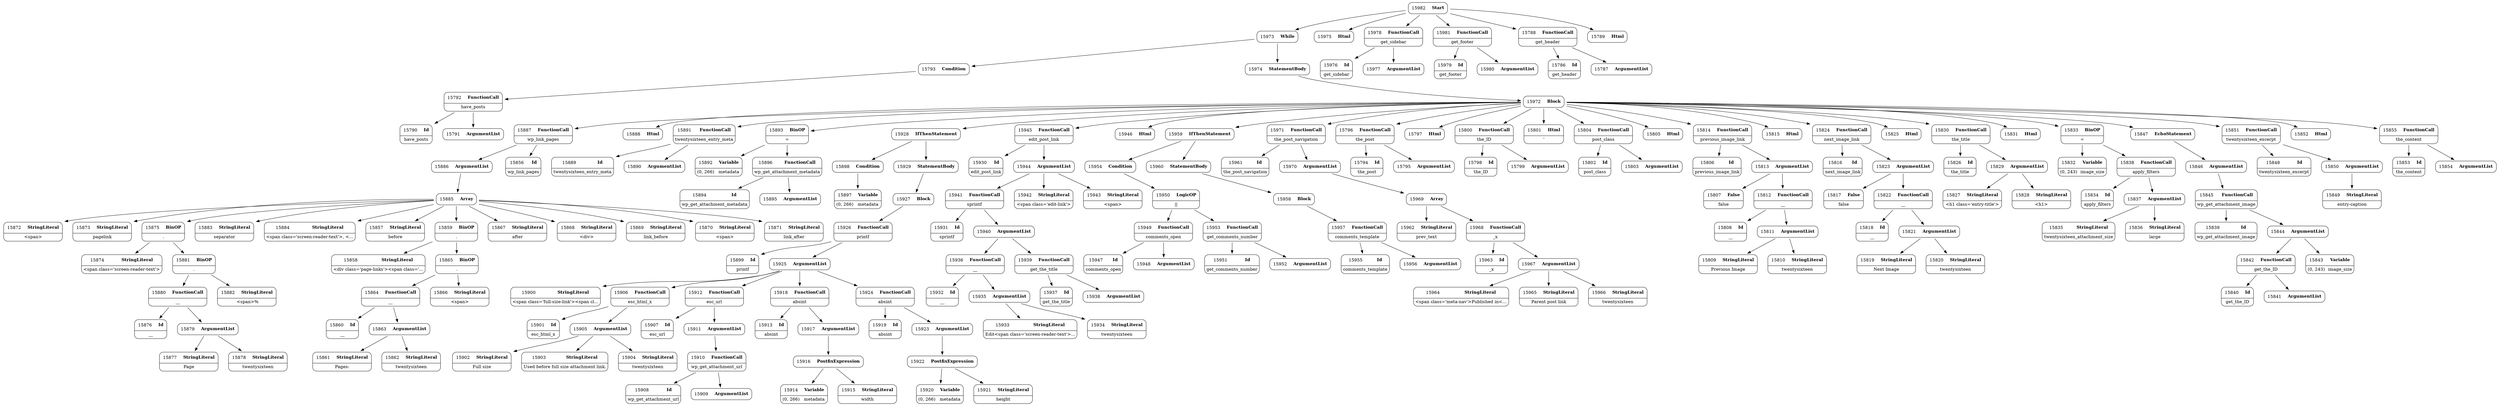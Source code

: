 digraph ast {
node [shape=none];
15872 [label=<<TABLE border='1' cellspacing='0' cellpadding='10' style='rounded' ><TR><TD border='0'>15872</TD><TD border='0'><B>StringLiteral</B></TD></TR><HR/><TR><TD border='0' cellpadding='5' colspan='2'>&lt;span&gt;</TD></TR></TABLE>>];
15873 [label=<<TABLE border='1' cellspacing='0' cellpadding='10' style='rounded' ><TR><TD border='0'>15873</TD><TD border='0'><B>StringLiteral</B></TD></TR><HR/><TR><TD border='0' cellpadding='5' colspan='2'>pagelink</TD></TR></TABLE>>];
15874 [label=<<TABLE border='1' cellspacing='0' cellpadding='10' style='rounded' ><TR><TD border='0'>15874</TD><TD border='0'><B>StringLiteral</B></TD></TR><HR/><TR><TD border='0' cellpadding='5' colspan='2'>&lt;span class='screen-reader-text'&gt;</TD></TR></TABLE>>];
15875 [label=<<TABLE border='1' cellspacing='0' cellpadding='10' style='rounded' ><TR><TD border='0'>15875</TD><TD border='0'><B>BinOP</B></TD></TR><HR/><TR><TD border='0' cellpadding='5' colspan='2'>.</TD></TR></TABLE>>];
15875 -> 15874 [weight=2];
15875 -> 15881 [weight=2];
15876 [label=<<TABLE border='1' cellspacing='0' cellpadding='10' style='rounded' ><TR><TD border='0'>15876</TD><TD border='0'><B>Id</B></TD></TR><HR/><TR><TD border='0' cellpadding='5' colspan='2'>__</TD></TR></TABLE>>];
15877 [label=<<TABLE border='1' cellspacing='0' cellpadding='10' style='rounded' ><TR><TD border='0'>15877</TD><TD border='0'><B>StringLiteral</B></TD></TR><HR/><TR><TD border='0' cellpadding='5' colspan='2'>Page</TD></TR></TABLE>>];
15878 [label=<<TABLE border='1' cellspacing='0' cellpadding='10' style='rounded' ><TR><TD border='0'>15878</TD><TD border='0'><B>StringLiteral</B></TD></TR><HR/><TR><TD border='0' cellpadding='5' colspan='2'>twentysixteen</TD></TR></TABLE>>];
15879 [label=<<TABLE border='1' cellspacing='0' cellpadding='10' style='rounded' ><TR><TD border='0'>15879</TD><TD border='0'><B>ArgumentList</B></TD></TR></TABLE>>];
15879 -> 15877 [weight=2];
15879 -> 15878 [weight=2];
15880 [label=<<TABLE border='1' cellspacing='0' cellpadding='10' style='rounded' ><TR><TD border='0'>15880</TD><TD border='0'><B>FunctionCall</B></TD></TR><HR/><TR><TD border='0' cellpadding='5' colspan='2'>__</TD></TR></TABLE>>];
15880 -> 15876 [weight=2];
15880 -> 15879 [weight=2];
15881 [label=<<TABLE border='1' cellspacing='0' cellpadding='10' style='rounded' ><TR><TD border='0'>15881</TD><TD border='0'><B>BinOP</B></TD></TR><HR/><TR><TD border='0' cellpadding='5' colspan='2'>.</TD></TR></TABLE>>];
15881 -> 15880 [weight=2];
15881 -> 15882 [weight=2];
15882 [label=<<TABLE border='1' cellspacing='0' cellpadding='10' style='rounded' ><TR><TD border='0'>15882</TD><TD border='0'><B>StringLiteral</B></TD></TR><HR/><TR><TD border='0' cellpadding='5' colspan='2'> &lt;span&gt;%</TD></TR></TABLE>>];
15883 [label=<<TABLE border='1' cellspacing='0' cellpadding='10' style='rounded' ><TR><TD border='0'>15883</TD><TD border='0'><B>StringLiteral</B></TD></TR><HR/><TR><TD border='0' cellpadding='5' colspan='2'>separator</TD></TR></TABLE>>];
15884 [label=<<TABLE border='1' cellspacing='0' cellpadding='10' style='rounded' ><TR><TD border='0'>15884</TD><TD border='0'><B>StringLiteral</B></TD></TR><HR/><TR><TD border='0' cellpadding='5' colspan='2'>&lt;span class='screen-reader-text'&gt;, &lt;...</TD></TR></TABLE>>];
15885 [label=<<TABLE border='1' cellspacing='0' cellpadding='10' style='rounded' ><TR><TD border='0'>15885</TD><TD border='0'><B>Array</B></TD></TR></TABLE>>];
15885 -> 15857 [weight=2];
15885 -> 15859 [weight=2];
15885 -> 15867 [weight=2];
15885 -> 15868 [weight=2];
15885 -> 15869 [weight=2];
15885 -> 15870 [weight=2];
15885 -> 15871 [weight=2];
15885 -> 15872 [weight=2];
15885 -> 15873 [weight=2];
15885 -> 15875 [weight=2];
15885 -> 15883 [weight=2];
15885 -> 15884 [weight=2];
15886 [label=<<TABLE border='1' cellspacing='0' cellpadding='10' style='rounded' ><TR><TD border='0'>15886</TD><TD border='0'><B>ArgumentList</B></TD></TR></TABLE>>];
15886 -> 15885 [weight=2];
15887 [label=<<TABLE border='1' cellspacing='0' cellpadding='10' style='rounded' ><TR><TD border='0'>15887</TD><TD border='0'><B>FunctionCall</B></TD></TR><HR/><TR><TD border='0' cellpadding='5' colspan='2'>wp_link_pages</TD></TR></TABLE>>];
15887 -> 15856 [weight=2];
15887 -> 15886 [weight=2];
15888 [label=<<TABLE border='1' cellspacing='0' cellpadding='10' style='rounded' ><TR><TD border='0'>15888</TD><TD border='0'><B>Html</B></TD></TR></TABLE>>];
15889 [label=<<TABLE border='1' cellspacing='0' cellpadding='10' style='rounded' ><TR><TD border='0'>15889</TD><TD border='0'><B>Id</B></TD></TR><HR/><TR><TD border='0' cellpadding='5' colspan='2'>twentysixteen_entry_meta</TD></TR></TABLE>>];
15890 [label=<<TABLE border='1' cellspacing='0' cellpadding='10' style='rounded' ><TR><TD border='0'>15890</TD><TD border='0'><B>ArgumentList</B></TD></TR></TABLE>>];
15891 [label=<<TABLE border='1' cellspacing='0' cellpadding='10' style='rounded' ><TR><TD border='0'>15891</TD><TD border='0'><B>FunctionCall</B></TD></TR><HR/><TR><TD border='0' cellpadding='5' colspan='2'>twentysixteen_entry_meta</TD></TR></TABLE>>];
15891 -> 15889 [weight=2];
15891 -> 15890 [weight=2];
15892 [label=<<TABLE border='1' cellspacing='0' cellpadding='10' style='rounded' ><TR><TD border='0'>15892</TD><TD border='0'><B>Variable</B></TD></TR><HR/><TR><TD border='0' cellpadding='5'>(0, 266)</TD><TD border='0' cellpadding='5'>metadata</TD></TR></TABLE>>];
15893 [label=<<TABLE border='1' cellspacing='0' cellpadding='10' style='rounded' ><TR><TD border='0'>15893</TD><TD border='0'><B>BinOP</B></TD></TR><HR/><TR><TD border='0' cellpadding='5' colspan='2'>=</TD></TR></TABLE>>];
15893 -> 15892 [weight=2];
15893 -> 15896 [weight=2];
15894 [label=<<TABLE border='1' cellspacing='0' cellpadding='10' style='rounded' ><TR><TD border='0'>15894</TD><TD border='0'><B>Id</B></TD></TR><HR/><TR><TD border='0' cellpadding='5' colspan='2'>wp_get_attachment_metadata</TD></TR></TABLE>>];
15895 [label=<<TABLE border='1' cellspacing='0' cellpadding='10' style='rounded' ><TR><TD border='0'>15895</TD><TD border='0'><B>ArgumentList</B></TD></TR></TABLE>>];
15896 [label=<<TABLE border='1' cellspacing='0' cellpadding='10' style='rounded' ><TR><TD border='0'>15896</TD><TD border='0'><B>FunctionCall</B></TD></TR><HR/><TR><TD border='0' cellpadding='5' colspan='2'>wp_get_attachment_metadata</TD></TR></TABLE>>];
15896 -> 15894 [weight=2];
15896 -> 15895 [weight=2];
15897 [label=<<TABLE border='1' cellspacing='0' cellpadding='10' style='rounded' ><TR><TD border='0'>15897</TD><TD border='0'><B>Variable</B></TD></TR><HR/><TR><TD border='0' cellpadding='5'>(0, 266)</TD><TD border='0' cellpadding='5'>metadata</TD></TR></TABLE>>];
15898 [label=<<TABLE border='1' cellspacing='0' cellpadding='10' style='rounded' ><TR><TD border='0'>15898</TD><TD border='0'><B>Condition</B></TD></TR></TABLE>>];
15898 -> 15897 [weight=2];
15899 [label=<<TABLE border='1' cellspacing='0' cellpadding='10' style='rounded' ><TR><TD border='0'>15899</TD><TD border='0'><B>Id</B></TD></TR><HR/><TR><TD border='0' cellpadding='5' colspan='2'>printf</TD></TR></TABLE>>];
15900 [label=<<TABLE border='1' cellspacing='0' cellpadding='10' style='rounded' ><TR><TD border='0'>15900</TD><TD border='0'><B>StringLiteral</B></TD></TR><HR/><TR><TD border='0' cellpadding='5' colspan='2'>&lt;span class='full-size-link'&gt;&lt;span cl...</TD></TR></TABLE>>];
15901 [label=<<TABLE border='1' cellspacing='0' cellpadding='10' style='rounded' ><TR><TD border='0'>15901</TD><TD border='0'><B>Id</B></TD></TR><HR/><TR><TD border='0' cellpadding='5' colspan='2'>esc_html_x</TD></TR></TABLE>>];
15902 [label=<<TABLE border='1' cellspacing='0' cellpadding='10' style='rounded' ><TR><TD border='0'>15902</TD><TD border='0'><B>StringLiteral</B></TD></TR><HR/><TR><TD border='0' cellpadding='5' colspan='2'>Full size</TD></TR></TABLE>>];
15903 [label=<<TABLE border='1' cellspacing='0' cellpadding='10' style='rounded' ><TR><TD border='0'>15903</TD><TD border='0'><B>StringLiteral</B></TD></TR><HR/><TR><TD border='0' cellpadding='5' colspan='2'>Used before full size attachment link.</TD></TR></TABLE>>];
15904 [label=<<TABLE border='1' cellspacing='0' cellpadding='10' style='rounded' ><TR><TD border='0'>15904</TD><TD border='0'><B>StringLiteral</B></TD></TR><HR/><TR><TD border='0' cellpadding='5' colspan='2'>twentysixteen</TD></TR></TABLE>>];
15905 [label=<<TABLE border='1' cellspacing='0' cellpadding='10' style='rounded' ><TR><TD border='0'>15905</TD><TD border='0'><B>ArgumentList</B></TD></TR></TABLE>>];
15905 -> 15902 [weight=2];
15905 -> 15903 [weight=2];
15905 -> 15904 [weight=2];
15906 [label=<<TABLE border='1' cellspacing='0' cellpadding='10' style='rounded' ><TR><TD border='0'>15906</TD><TD border='0'><B>FunctionCall</B></TD></TR><HR/><TR><TD border='0' cellpadding='5' colspan='2'>esc_html_x</TD></TR></TABLE>>];
15906 -> 15901 [weight=2];
15906 -> 15905 [weight=2];
15907 [label=<<TABLE border='1' cellspacing='0' cellpadding='10' style='rounded' ><TR><TD border='0'>15907</TD><TD border='0'><B>Id</B></TD></TR><HR/><TR><TD border='0' cellpadding='5' colspan='2'>esc_url</TD></TR></TABLE>>];
15908 [label=<<TABLE border='1' cellspacing='0' cellpadding='10' style='rounded' ><TR><TD border='0'>15908</TD><TD border='0'><B>Id</B></TD></TR><HR/><TR><TD border='0' cellpadding='5' colspan='2'>wp_get_attachment_url</TD></TR></TABLE>>];
15909 [label=<<TABLE border='1' cellspacing='0' cellpadding='10' style='rounded' ><TR><TD border='0'>15909</TD><TD border='0'><B>ArgumentList</B></TD></TR></TABLE>>];
15910 [label=<<TABLE border='1' cellspacing='0' cellpadding='10' style='rounded' ><TR><TD border='0'>15910</TD><TD border='0'><B>FunctionCall</B></TD></TR><HR/><TR><TD border='0' cellpadding='5' colspan='2'>wp_get_attachment_url</TD></TR></TABLE>>];
15910 -> 15908 [weight=2];
15910 -> 15909 [weight=2];
15911 [label=<<TABLE border='1' cellspacing='0' cellpadding='10' style='rounded' ><TR><TD border='0'>15911</TD><TD border='0'><B>ArgumentList</B></TD></TR></TABLE>>];
15911 -> 15910 [weight=2];
15912 [label=<<TABLE border='1' cellspacing='0' cellpadding='10' style='rounded' ><TR><TD border='0'>15912</TD><TD border='0'><B>FunctionCall</B></TD></TR><HR/><TR><TD border='0' cellpadding='5' colspan='2'>esc_url</TD></TR></TABLE>>];
15912 -> 15907 [weight=2];
15912 -> 15911 [weight=2];
15913 [label=<<TABLE border='1' cellspacing='0' cellpadding='10' style='rounded' ><TR><TD border='0'>15913</TD><TD border='0'><B>Id</B></TD></TR><HR/><TR><TD border='0' cellpadding='5' colspan='2'>absint</TD></TR></TABLE>>];
15914 [label=<<TABLE border='1' cellspacing='0' cellpadding='10' style='rounded' ><TR><TD border='0'>15914</TD><TD border='0'><B>Variable</B></TD></TR><HR/><TR><TD border='0' cellpadding='5'>(0, 266)</TD><TD border='0' cellpadding='5'>metadata</TD></TR></TABLE>>];
15915 [label=<<TABLE border='1' cellspacing='0' cellpadding='10' style='rounded' ><TR><TD border='0'>15915</TD><TD border='0'><B>StringLiteral</B></TD></TR><HR/><TR><TD border='0' cellpadding='5' colspan='2'>width</TD></TR></TABLE>>];
15916 [label=<<TABLE border='1' cellspacing='0' cellpadding='10' style='rounded' ><TR><TD border='0'>15916</TD><TD border='0'><B>PostfixExpression</B></TD></TR></TABLE>>];
15916 -> 15914 [weight=2];
15916 -> 15915 [weight=2];
15917 [label=<<TABLE border='1' cellspacing='0' cellpadding='10' style='rounded' ><TR><TD border='0'>15917</TD><TD border='0'><B>ArgumentList</B></TD></TR></TABLE>>];
15917 -> 15916 [weight=2];
15918 [label=<<TABLE border='1' cellspacing='0' cellpadding='10' style='rounded' ><TR><TD border='0'>15918</TD><TD border='0'><B>FunctionCall</B></TD></TR><HR/><TR><TD border='0' cellpadding='5' colspan='2'>absint</TD></TR></TABLE>>];
15918 -> 15913 [weight=2];
15918 -> 15917 [weight=2];
15919 [label=<<TABLE border='1' cellspacing='0' cellpadding='10' style='rounded' ><TR><TD border='0'>15919</TD><TD border='0'><B>Id</B></TD></TR><HR/><TR><TD border='0' cellpadding='5' colspan='2'>absint</TD></TR></TABLE>>];
15920 [label=<<TABLE border='1' cellspacing='0' cellpadding='10' style='rounded' ><TR><TD border='0'>15920</TD><TD border='0'><B>Variable</B></TD></TR><HR/><TR><TD border='0' cellpadding='5'>(0, 266)</TD><TD border='0' cellpadding='5'>metadata</TD></TR></TABLE>>];
15921 [label=<<TABLE border='1' cellspacing='0' cellpadding='10' style='rounded' ><TR><TD border='0'>15921</TD><TD border='0'><B>StringLiteral</B></TD></TR><HR/><TR><TD border='0' cellpadding='5' colspan='2'>height</TD></TR></TABLE>>];
15922 [label=<<TABLE border='1' cellspacing='0' cellpadding='10' style='rounded' ><TR><TD border='0'>15922</TD><TD border='0'><B>PostfixExpression</B></TD></TR></TABLE>>];
15922 -> 15920 [weight=2];
15922 -> 15921 [weight=2];
15923 [label=<<TABLE border='1' cellspacing='0' cellpadding='10' style='rounded' ><TR><TD border='0'>15923</TD><TD border='0'><B>ArgumentList</B></TD></TR></TABLE>>];
15923 -> 15922 [weight=2];
15924 [label=<<TABLE border='1' cellspacing='0' cellpadding='10' style='rounded' ><TR><TD border='0'>15924</TD><TD border='0'><B>FunctionCall</B></TD></TR><HR/><TR><TD border='0' cellpadding='5' colspan='2'>absint</TD></TR></TABLE>>];
15924 -> 15919 [weight=2];
15924 -> 15923 [weight=2];
15925 [label=<<TABLE border='1' cellspacing='0' cellpadding='10' style='rounded' ><TR><TD border='0'>15925</TD><TD border='0'><B>ArgumentList</B></TD></TR></TABLE>>];
15925 -> 15900 [weight=2];
15925 -> 15906 [weight=2];
15925 -> 15912 [weight=2];
15925 -> 15918 [weight=2];
15925 -> 15924 [weight=2];
15926 [label=<<TABLE border='1' cellspacing='0' cellpadding='10' style='rounded' ><TR><TD border='0'>15926</TD><TD border='0'><B>FunctionCall</B></TD></TR><HR/><TR><TD border='0' cellpadding='5' colspan='2'>printf</TD></TR></TABLE>>];
15926 -> 15899 [weight=2];
15926 -> 15925 [weight=2];
15927 [label=<<TABLE border='1' cellspacing='0' cellpadding='10' style='rounded' ><TR><TD border='0'>15927</TD><TD border='0'><B>Block</B></TD></TR></TABLE>>];
15927 -> 15926 [weight=2];
15928 [label=<<TABLE border='1' cellspacing='0' cellpadding='10' style='rounded' ><TR><TD border='0'>15928</TD><TD border='0'><B>IfThenStatement</B></TD></TR></TABLE>>];
15928 -> 15898 [weight=2];
15928 -> 15929 [weight=2];
15929 [label=<<TABLE border='1' cellspacing='0' cellpadding='10' style='rounded' ><TR><TD border='0'>15929</TD><TD border='0'><B>StatementBody</B></TD></TR></TABLE>>];
15929 -> 15927 [weight=2];
15930 [label=<<TABLE border='1' cellspacing='0' cellpadding='10' style='rounded' ><TR><TD border='0'>15930</TD><TD border='0'><B>Id</B></TD></TR><HR/><TR><TD border='0' cellpadding='5' colspan='2'>edit_post_link</TD></TR></TABLE>>];
15931 [label=<<TABLE border='1' cellspacing='0' cellpadding='10' style='rounded' ><TR><TD border='0'>15931</TD><TD border='0'><B>Id</B></TD></TR><HR/><TR><TD border='0' cellpadding='5' colspan='2'>sprintf</TD></TR></TABLE>>];
15932 [label=<<TABLE border='1' cellspacing='0' cellpadding='10' style='rounded' ><TR><TD border='0'>15932</TD><TD border='0'><B>Id</B></TD></TR><HR/><TR><TD border='0' cellpadding='5' colspan='2'>__</TD></TR></TABLE>>];
15933 [label=<<TABLE border='1' cellspacing='0' cellpadding='10' style='rounded' ><TR><TD border='0'>15933</TD><TD border='0'><B>StringLiteral</B></TD></TR><HR/><TR><TD border='0' cellpadding='5' colspan='2'>Edit&lt;span class='screen-reader-text'&gt;...</TD></TR></TABLE>>];
15934 [label=<<TABLE border='1' cellspacing='0' cellpadding='10' style='rounded' ><TR><TD border='0'>15934</TD><TD border='0'><B>StringLiteral</B></TD></TR><HR/><TR><TD border='0' cellpadding='5' colspan='2'>twentysixteen</TD></TR></TABLE>>];
15935 [label=<<TABLE border='1' cellspacing='0' cellpadding='10' style='rounded' ><TR><TD border='0'>15935</TD><TD border='0'><B>ArgumentList</B></TD></TR></TABLE>>];
15935 -> 15933 [weight=2];
15935 -> 15934 [weight=2];
15936 [label=<<TABLE border='1' cellspacing='0' cellpadding='10' style='rounded' ><TR><TD border='0'>15936</TD><TD border='0'><B>FunctionCall</B></TD></TR><HR/><TR><TD border='0' cellpadding='5' colspan='2'>__</TD></TR></TABLE>>];
15936 -> 15932 [weight=2];
15936 -> 15935 [weight=2];
15937 [label=<<TABLE border='1' cellspacing='0' cellpadding='10' style='rounded' ><TR><TD border='0'>15937</TD><TD border='0'><B>Id</B></TD></TR><HR/><TR><TD border='0' cellpadding='5' colspan='2'>get_the_title</TD></TR></TABLE>>];
15938 [label=<<TABLE border='1' cellspacing='0' cellpadding='10' style='rounded' ><TR><TD border='0'>15938</TD><TD border='0'><B>ArgumentList</B></TD></TR></TABLE>>];
15939 [label=<<TABLE border='1' cellspacing='0' cellpadding='10' style='rounded' ><TR><TD border='0'>15939</TD><TD border='0'><B>FunctionCall</B></TD></TR><HR/><TR><TD border='0' cellpadding='5' colspan='2'>get_the_title</TD></TR></TABLE>>];
15939 -> 15937 [weight=2];
15939 -> 15938 [weight=2];
15940 [label=<<TABLE border='1' cellspacing='0' cellpadding='10' style='rounded' ><TR><TD border='0'>15940</TD><TD border='0'><B>ArgumentList</B></TD></TR></TABLE>>];
15940 -> 15936 [weight=2];
15940 -> 15939 [weight=2];
15941 [label=<<TABLE border='1' cellspacing='0' cellpadding='10' style='rounded' ><TR><TD border='0'>15941</TD><TD border='0'><B>FunctionCall</B></TD></TR><HR/><TR><TD border='0' cellpadding='5' colspan='2'>sprintf</TD></TR></TABLE>>];
15941 -> 15931 [weight=2];
15941 -> 15940 [weight=2];
15942 [label=<<TABLE border='1' cellspacing='0' cellpadding='10' style='rounded' ><TR><TD border='0'>15942</TD><TD border='0'><B>StringLiteral</B></TD></TR><HR/><TR><TD border='0' cellpadding='5' colspan='2'>&lt;span class='edit-link'&gt;</TD></TR></TABLE>>];
15943 [label=<<TABLE border='1' cellspacing='0' cellpadding='10' style='rounded' ><TR><TD border='0'>15943</TD><TD border='0'><B>StringLiteral</B></TD></TR><HR/><TR><TD border='0' cellpadding='5' colspan='2'>&lt;span&gt;</TD></TR></TABLE>>];
15944 [label=<<TABLE border='1' cellspacing='0' cellpadding='10' style='rounded' ><TR><TD border='0'>15944</TD><TD border='0'><B>ArgumentList</B></TD></TR></TABLE>>];
15944 -> 15941 [weight=2];
15944 -> 15942 [weight=2];
15944 -> 15943 [weight=2];
15945 [label=<<TABLE border='1' cellspacing='0' cellpadding='10' style='rounded' ><TR><TD border='0'>15945</TD><TD border='0'><B>FunctionCall</B></TD></TR><HR/><TR><TD border='0' cellpadding='5' colspan='2'>edit_post_link</TD></TR></TABLE>>];
15945 -> 15930 [weight=2];
15945 -> 15944 [weight=2];
15946 [label=<<TABLE border='1' cellspacing='0' cellpadding='10' style='rounded' ><TR><TD border='0'>15946</TD><TD border='0'><B>Html</B></TD></TR></TABLE>>];
15947 [label=<<TABLE border='1' cellspacing='0' cellpadding='10' style='rounded' ><TR><TD border='0'>15947</TD><TD border='0'><B>Id</B></TD></TR><HR/><TR><TD border='0' cellpadding='5' colspan='2'>comments_open</TD></TR></TABLE>>];
15948 [label=<<TABLE border='1' cellspacing='0' cellpadding='10' style='rounded' ><TR><TD border='0'>15948</TD><TD border='0'><B>ArgumentList</B></TD></TR></TABLE>>];
15949 [label=<<TABLE border='1' cellspacing='0' cellpadding='10' style='rounded' ><TR><TD border='0'>15949</TD><TD border='0'><B>FunctionCall</B></TD></TR><HR/><TR><TD border='0' cellpadding='5' colspan='2'>comments_open</TD></TR></TABLE>>];
15949 -> 15947 [weight=2];
15949 -> 15948 [weight=2];
15950 [label=<<TABLE border='1' cellspacing='0' cellpadding='10' style='rounded' ><TR><TD border='0'>15950</TD><TD border='0'><B>LogicOP</B></TD></TR><HR/><TR><TD border='0' cellpadding='5' colspan='2'>||</TD></TR></TABLE>>];
15950 -> 15949 [weight=2];
15950 -> 15953 [weight=2];
15951 [label=<<TABLE border='1' cellspacing='0' cellpadding='10' style='rounded' ><TR><TD border='0'>15951</TD><TD border='0'><B>Id</B></TD></TR><HR/><TR><TD border='0' cellpadding='5' colspan='2'>get_comments_number</TD></TR></TABLE>>];
15952 [label=<<TABLE border='1' cellspacing='0' cellpadding='10' style='rounded' ><TR><TD border='0'>15952</TD><TD border='0'><B>ArgumentList</B></TD></TR></TABLE>>];
15953 [label=<<TABLE border='1' cellspacing='0' cellpadding='10' style='rounded' ><TR><TD border='0'>15953</TD><TD border='0'><B>FunctionCall</B></TD></TR><HR/><TR><TD border='0' cellpadding='5' colspan='2'>get_comments_number</TD></TR></TABLE>>];
15953 -> 15951 [weight=2];
15953 -> 15952 [weight=2];
15954 [label=<<TABLE border='1' cellspacing='0' cellpadding='10' style='rounded' ><TR><TD border='0'>15954</TD><TD border='0'><B>Condition</B></TD></TR></TABLE>>];
15954 -> 15950 [weight=2];
15955 [label=<<TABLE border='1' cellspacing='0' cellpadding='10' style='rounded' ><TR><TD border='0'>15955</TD><TD border='0'><B>Id</B></TD></TR><HR/><TR><TD border='0' cellpadding='5' colspan='2'>comments_template</TD></TR></TABLE>>];
15956 [label=<<TABLE border='1' cellspacing='0' cellpadding='10' style='rounded' ><TR><TD border='0'>15956</TD><TD border='0'><B>ArgumentList</B></TD></TR></TABLE>>];
15957 [label=<<TABLE border='1' cellspacing='0' cellpadding='10' style='rounded' ><TR><TD border='0'>15957</TD><TD border='0'><B>FunctionCall</B></TD></TR><HR/><TR><TD border='0' cellpadding='5' colspan='2'>comments_template</TD></TR></TABLE>>];
15957 -> 15955 [weight=2];
15957 -> 15956 [weight=2];
15958 [label=<<TABLE border='1' cellspacing='0' cellpadding='10' style='rounded' ><TR><TD border='0'>15958</TD><TD border='0'><B>Block</B></TD></TR></TABLE>>];
15958 -> 15957 [weight=2];
15959 [label=<<TABLE border='1' cellspacing='0' cellpadding='10' style='rounded' ><TR><TD border='0'>15959</TD><TD border='0'><B>IfThenStatement</B></TD></TR></TABLE>>];
15959 -> 15954 [weight=2];
15959 -> 15960 [weight=2];
15960 [label=<<TABLE border='1' cellspacing='0' cellpadding='10' style='rounded' ><TR><TD border='0'>15960</TD><TD border='0'><B>StatementBody</B></TD></TR></TABLE>>];
15960 -> 15958 [weight=2];
15961 [label=<<TABLE border='1' cellspacing='0' cellpadding='10' style='rounded' ><TR><TD border='0'>15961</TD><TD border='0'><B>Id</B></TD></TR><HR/><TR><TD border='0' cellpadding='5' colspan='2'>the_post_navigation</TD></TR></TABLE>>];
15962 [label=<<TABLE border='1' cellspacing='0' cellpadding='10' style='rounded' ><TR><TD border='0'>15962</TD><TD border='0'><B>StringLiteral</B></TD></TR><HR/><TR><TD border='0' cellpadding='5' colspan='2'>prev_text</TD></TR></TABLE>>];
15963 [label=<<TABLE border='1' cellspacing='0' cellpadding='10' style='rounded' ><TR><TD border='0'>15963</TD><TD border='0'><B>Id</B></TD></TR><HR/><TR><TD border='0' cellpadding='5' colspan='2'>_x</TD></TR></TABLE>>];
15964 [label=<<TABLE border='1' cellspacing='0' cellpadding='10' style='rounded' ><TR><TD border='0'>15964</TD><TD border='0'><B>StringLiteral</B></TD></TR><HR/><TR><TD border='0' cellpadding='5' colspan='2'>&lt;span class='meta-nav'&gt;Published in&lt;...</TD></TR></TABLE>>];
15965 [label=<<TABLE border='1' cellspacing='0' cellpadding='10' style='rounded' ><TR><TD border='0'>15965</TD><TD border='0'><B>StringLiteral</B></TD></TR><HR/><TR><TD border='0' cellpadding='5' colspan='2'>Parent post link</TD></TR></TABLE>>];
15966 [label=<<TABLE border='1' cellspacing='0' cellpadding='10' style='rounded' ><TR><TD border='0'>15966</TD><TD border='0'><B>StringLiteral</B></TD></TR><HR/><TR><TD border='0' cellpadding='5' colspan='2'>twentysixteen</TD></TR></TABLE>>];
15967 [label=<<TABLE border='1' cellspacing='0' cellpadding='10' style='rounded' ><TR><TD border='0'>15967</TD><TD border='0'><B>ArgumentList</B></TD></TR></TABLE>>];
15967 -> 15964 [weight=2];
15967 -> 15965 [weight=2];
15967 -> 15966 [weight=2];
15968 [label=<<TABLE border='1' cellspacing='0' cellpadding='10' style='rounded' ><TR><TD border='0'>15968</TD><TD border='0'><B>FunctionCall</B></TD></TR><HR/><TR><TD border='0' cellpadding='5' colspan='2'>_x</TD></TR></TABLE>>];
15968 -> 15963 [weight=2];
15968 -> 15967 [weight=2];
15969 [label=<<TABLE border='1' cellspacing='0' cellpadding='10' style='rounded' ><TR><TD border='0'>15969</TD><TD border='0'><B>Array</B></TD></TR></TABLE>>];
15969 -> 15962 [weight=2];
15969 -> 15968 [weight=2];
15970 [label=<<TABLE border='1' cellspacing='0' cellpadding='10' style='rounded' ><TR><TD border='0'>15970</TD><TD border='0'><B>ArgumentList</B></TD></TR></TABLE>>];
15970 -> 15969 [weight=2];
15971 [label=<<TABLE border='1' cellspacing='0' cellpadding='10' style='rounded' ><TR><TD border='0'>15971</TD><TD border='0'><B>FunctionCall</B></TD></TR><HR/><TR><TD border='0' cellpadding='5' colspan='2'>the_post_navigation</TD></TR></TABLE>>];
15971 -> 15961 [weight=2];
15971 -> 15970 [weight=2];
15972 [label=<<TABLE border='1' cellspacing='0' cellpadding='10' style='rounded' ><TR><TD border='0'>15972</TD><TD border='0'><B>Block</B></TD></TR></TABLE>>];
15972 -> 15796 [weight=2];
15972 -> 15797 [weight=2];
15972 -> 15800 [weight=2];
15972 -> 15801 [weight=2];
15972 -> 15804 [weight=2];
15972 -> 15805 [weight=2];
15972 -> 15814 [weight=2];
15972 -> 15815 [weight=2];
15972 -> 15824 [weight=2];
15972 -> 15825 [weight=2];
15972 -> 15830 [weight=2];
15972 -> 15831 [weight=2];
15972 -> 15833 [weight=2];
15972 -> 15847 [weight=2];
15972 -> 15851 [weight=2];
15972 -> 15852 [weight=2];
15972 -> 15855 [weight=2];
15972 -> 15887 [weight=2];
15972 -> 15888 [weight=2];
15972 -> 15891 [weight=2];
15972 -> 15893 [weight=2];
15972 -> 15928 [weight=2];
15972 -> 15945 [weight=2];
15972 -> 15946 [weight=2];
15972 -> 15959 [weight=2];
15972 -> 15971 [weight=2];
15973 [label=<<TABLE border='1' cellspacing='0' cellpadding='10' style='rounded' ><TR><TD border='0'>15973</TD><TD border='0'><B>While</B></TD></TR></TABLE>>];
15973 -> 15793 [weight=2];
15973 -> 15974 [weight=2];
15974 [label=<<TABLE border='1' cellspacing='0' cellpadding='10' style='rounded' ><TR><TD border='0'>15974</TD><TD border='0'><B>StatementBody</B></TD></TR></TABLE>>];
15974 -> 15972 [weight=2];
15975 [label=<<TABLE border='1' cellspacing='0' cellpadding='10' style='rounded' ><TR><TD border='0'>15975</TD><TD border='0'><B>Html</B></TD></TR></TABLE>>];
15976 [label=<<TABLE border='1' cellspacing='0' cellpadding='10' style='rounded' ><TR><TD border='0'>15976</TD><TD border='0'><B>Id</B></TD></TR><HR/><TR><TD border='0' cellpadding='5' colspan='2'>get_sidebar</TD></TR></TABLE>>];
15977 [label=<<TABLE border='1' cellspacing='0' cellpadding='10' style='rounded' ><TR><TD border='0'>15977</TD><TD border='0'><B>ArgumentList</B></TD></TR></TABLE>>];
15978 [label=<<TABLE border='1' cellspacing='0' cellpadding='10' style='rounded' ><TR><TD border='0'>15978</TD><TD border='0'><B>FunctionCall</B></TD></TR><HR/><TR><TD border='0' cellpadding='5' colspan='2'>get_sidebar</TD></TR></TABLE>>];
15978 -> 15976 [weight=2];
15978 -> 15977 [weight=2];
15979 [label=<<TABLE border='1' cellspacing='0' cellpadding='10' style='rounded' ><TR><TD border='0'>15979</TD><TD border='0'><B>Id</B></TD></TR><HR/><TR><TD border='0' cellpadding='5' colspan='2'>get_footer</TD></TR></TABLE>>];
15980 [label=<<TABLE border='1' cellspacing='0' cellpadding='10' style='rounded' ><TR><TD border='0'>15980</TD><TD border='0'><B>ArgumentList</B></TD></TR></TABLE>>];
15981 [label=<<TABLE border='1' cellspacing='0' cellpadding='10' style='rounded' ><TR><TD border='0'>15981</TD><TD border='0'><B>FunctionCall</B></TD></TR><HR/><TR><TD border='0' cellpadding='5' colspan='2'>get_footer</TD></TR></TABLE>>];
15981 -> 15979 [weight=2];
15981 -> 15980 [weight=2];
15982 [label=<<TABLE border='1' cellspacing='0' cellpadding='10' style='rounded' ><TR><TD border='0'>15982</TD><TD border='0'><B>Start</B></TD></TR></TABLE>>];
15982 -> 15788 [weight=2];
15982 -> 15789 [weight=2];
15982 -> 15973 [weight=2];
15982 -> 15975 [weight=2];
15982 -> 15978 [weight=2];
15982 -> 15981 [weight=2];
15786 [label=<<TABLE border='1' cellspacing='0' cellpadding='10' style='rounded' ><TR><TD border='0'>15786</TD><TD border='0'><B>Id</B></TD></TR><HR/><TR><TD border='0' cellpadding='5' colspan='2'>get_header</TD></TR></TABLE>>];
15787 [label=<<TABLE border='1' cellspacing='0' cellpadding='10' style='rounded' ><TR><TD border='0'>15787</TD><TD border='0'><B>ArgumentList</B></TD></TR></TABLE>>];
15788 [label=<<TABLE border='1' cellspacing='0' cellpadding='10' style='rounded' ><TR><TD border='0'>15788</TD><TD border='0'><B>FunctionCall</B></TD></TR><HR/><TR><TD border='0' cellpadding='5' colspan='2'>get_header</TD></TR></TABLE>>];
15788 -> 15786 [weight=2];
15788 -> 15787 [weight=2];
15789 [label=<<TABLE border='1' cellspacing='0' cellpadding='10' style='rounded' ><TR><TD border='0'>15789</TD><TD border='0'><B>Html</B></TD></TR></TABLE>>];
15790 [label=<<TABLE border='1' cellspacing='0' cellpadding='10' style='rounded' ><TR><TD border='0'>15790</TD><TD border='0'><B>Id</B></TD></TR><HR/><TR><TD border='0' cellpadding='5' colspan='2'>have_posts</TD></TR></TABLE>>];
15791 [label=<<TABLE border='1' cellspacing='0' cellpadding='10' style='rounded' ><TR><TD border='0'>15791</TD><TD border='0'><B>ArgumentList</B></TD></TR></TABLE>>];
15792 [label=<<TABLE border='1' cellspacing='0' cellpadding='10' style='rounded' ><TR><TD border='0'>15792</TD><TD border='0'><B>FunctionCall</B></TD></TR><HR/><TR><TD border='0' cellpadding='5' colspan='2'>have_posts</TD></TR></TABLE>>];
15792 -> 15790 [weight=2];
15792 -> 15791 [weight=2];
15793 [label=<<TABLE border='1' cellspacing='0' cellpadding='10' style='rounded' ><TR><TD border='0'>15793</TD><TD border='0'><B>Condition</B></TD></TR></TABLE>>];
15793 -> 15792 [weight=2];
15794 [label=<<TABLE border='1' cellspacing='0' cellpadding='10' style='rounded' ><TR><TD border='0'>15794</TD><TD border='0'><B>Id</B></TD></TR><HR/><TR><TD border='0' cellpadding='5' colspan='2'>the_post</TD></TR></TABLE>>];
15795 [label=<<TABLE border='1' cellspacing='0' cellpadding='10' style='rounded' ><TR><TD border='0'>15795</TD><TD border='0'><B>ArgumentList</B></TD></TR></TABLE>>];
15796 [label=<<TABLE border='1' cellspacing='0' cellpadding='10' style='rounded' ><TR><TD border='0'>15796</TD><TD border='0'><B>FunctionCall</B></TD></TR><HR/><TR><TD border='0' cellpadding='5' colspan='2'>the_post</TD></TR></TABLE>>];
15796 -> 15794 [weight=2];
15796 -> 15795 [weight=2];
15797 [label=<<TABLE border='1' cellspacing='0' cellpadding='10' style='rounded' ><TR><TD border='0'>15797</TD><TD border='0'><B>Html</B></TD></TR></TABLE>>];
15798 [label=<<TABLE border='1' cellspacing='0' cellpadding='10' style='rounded' ><TR><TD border='0'>15798</TD><TD border='0'><B>Id</B></TD></TR><HR/><TR><TD border='0' cellpadding='5' colspan='2'>the_ID</TD></TR></TABLE>>];
15799 [label=<<TABLE border='1' cellspacing='0' cellpadding='10' style='rounded' ><TR><TD border='0'>15799</TD><TD border='0'><B>ArgumentList</B></TD></TR></TABLE>>];
15800 [label=<<TABLE border='1' cellspacing='0' cellpadding='10' style='rounded' ><TR><TD border='0'>15800</TD><TD border='0'><B>FunctionCall</B></TD></TR><HR/><TR><TD border='0' cellpadding='5' colspan='2'>the_ID</TD></TR></TABLE>>];
15800 -> 15798 [weight=2];
15800 -> 15799 [weight=2];
15801 [label=<<TABLE border='1' cellspacing='0' cellpadding='10' style='rounded' ><TR><TD border='0'>15801</TD><TD border='0'><B>Html</B></TD></TR><HR/><TR><TD border='0' cellpadding='5' colspan='2'>'</TD></TR></TABLE>>];
15802 [label=<<TABLE border='1' cellspacing='0' cellpadding='10' style='rounded' ><TR><TD border='0'>15802</TD><TD border='0'><B>Id</B></TD></TR><HR/><TR><TD border='0' cellpadding='5' colspan='2'>post_class</TD></TR></TABLE>>];
15803 [label=<<TABLE border='1' cellspacing='0' cellpadding='10' style='rounded' ><TR><TD border='0'>15803</TD><TD border='0'><B>ArgumentList</B></TD></TR></TABLE>>];
15804 [label=<<TABLE border='1' cellspacing='0' cellpadding='10' style='rounded' ><TR><TD border='0'>15804</TD><TD border='0'><B>FunctionCall</B></TD></TR><HR/><TR><TD border='0' cellpadding='5' colspan='2'>post_class</TD></TR></TABLE>>];
15804 -> 15802 [weight=2];
15804 -> 15803 [weight=2];
15805 [label=<<TABLE border='1' cellspacing='0' cellpadding='10' style='rounded' ><TR><TD border='0'>15805</TD><TD border='0'><B>Html</B></TD></TR></TABLE>>];
15806 [label=<<TABLE border='1' cellspacing='0' cellpadding='10' style='rounded' ><TR><TD border='0'>15806</TD><TD border='0'><B>Id</B></TD></TR><HR/><TR><TD border='0' cellpadding='5' colspan='2'>previous_image_link</TD></TR></TABLE>>];
15807 [label=<<TABLE border='1' cellspacing='0' cellpadding='10' style='rounded' ><TR><TD border='0'>15807</TD><TD border='0'><B>False</B></TD></TR><HR/><TR><TD border='0' cellpadding='5' colspan='2'>false</TD></TR></TABLE>>];
15808 [label=<<TABLE border='1' cellspacing='0' cellpadding='10' style='rounded' ><TR><TD border='0'>15808</TD><TD border='0'><B>Id</B></TD></TR><HR/><TR><TD border='0' cellpadding='5' colspan='2'>__</TD></TR></TABLE>>];
15809 [label=<<TABLE border='1' cellspacing='0' cellpadding='10' style='rounded' ><TR><TD border='0'>15809</TD><TD border='0'><B>StringLiteral</B></TD></TR><HR/><TR><TD border='0' cellpadding='5' colspan='2'>Previous Image</TD></TR></TABLE>>];
15810 [label=<<TABLE border='1' cellspacing='0' cellpadding='10' style='rounded' ><TR><TD border='0'>15810</TD><TD border='0'><B>StringLiteral</B></TD></TR><HR/><TR><TD border='0' cellpadding='5' colspan='2'>twentysixteen</TD></TR></TABLE>>];
15811 [label=<<TABLE border='1' cellspacing='0' cellpadding='10' style='rounded' ><TR><TD border='0'>15811</TD><TD border='0'><B>ArgumentList</B></TD></TR></TABLE>>];
15811 -> 15809 [weight=2];
15811 -> 15810 [weight=2];
15812 [label=<<TABLE border='1' cellspacing='0' cellpadding='10' style='rounded' ><TR><TD border='0'>15812</TD><TD border='0'><B>FunctionCall</B></TD></TR><HR/><TR><TD border='0' cellpadding='5' colspan='2'>__</TD></TR></TABLE>>];
15812 -> 15808 [weight=2];
15812 -> 15811 [weight=2];
15813 [label=<<TABLE border='1' cellspacing='0' cellpadding='10' style='rounded' ><TR><TD border='0'>15813</TD><TD border='0'><B>ArgumentList</B></TD></TR></TABLE>>];
15813 -> 15807 [weight=2];
15813 -> 15812 [weight=2];
15814 [label=<<TABLE border='1' cellspacing='0' cellpadding='10' style='rounded' ><TR><TD border='0'>15814</TD><TD border='0'><B>FunctionCall</B></TD></TR><HR/><TR><TD border='0' cellpadding='5' colspan='2'>previous_image_link</TD></TR></TABLE>>];
15814 -> 15806 [weight=2];
15814 -> 15813 [weight=2];
15815 [label=<<TABLE border='1' cellspacing='0' cellpadding='10' style='rounded' ><TR><TD border='0'>15815</TD><TD border='0'><B>Html</B></TD></TR></TABLE>>];
15816 [label=<<TABLE border='1' cellspacing='0' cellpadding='10' style='rounded' ><TR><TD border='0'>15816</TD><TD border='0'><B>Id</B></TD></TR><HR/><TR><TD border='0' cellpadding='5' colspan='2'>next_image_link</TD></TR></TABLE>>];
15817 [label=<<TABLE border='1' cellspacing='0' cellpadding='10' style='rounded' ><TR><TD border='0'>15817</TD><TD border='0'><B>False</B></TD></TR><HR/><TR><TD border='0' cellpadding='5' colspan='2'>false</TD></TR></TABLE>>];
15818 [label=<<TABLE border='1' cellspacing='0' cellpadding='10' style='rounded' ><TR><TD border='0'>15818</TD><TD border='0'><B>Id</B></TD></TR><HR/><TR><TD border='0' cellpadding='5' colspan='2'>__</TD></TR></TABLE>>];
15819 [label=<<TABLE border='1' cellspacing='0' cellpadding='10' style='rounded' ><TR><TD border='0'>15819</TD><TD border='0'><B>StringLiteral</B></TD></TR><HR/><TR><TD border='0' cellpadding='5' colspan='2'>Next Image</TD></TR></TABLE>>];
15820 [label=<<TABLE border='1' cellspacing='0' cellpadding='10' style='rounded' ><TR><TD border='0'>15820</TD><TD border='0'><B>StringLiteral</B></TD></TR><HR/><TR><TD border='0' cellpadding='5' colspan='2'>twentysixteen</TD></TR></TABLE>>];
15821 [label=<<TABLE border='1' cellspacing='0' cellpadding='10' style='rounded' ><TR><TD border='0'>15821</TD><TD border='0'><B>ArgumentList</B></TD></TR></TABLE>>];
15821 -> 15819 [weight=2];
15821 -> 15820 [weight=2];
15822 [label=<<TABLE border='1' cellspacing='0' cellpadding='10' style='rounded' ><TR><TD border='0'>15822</TD><TD border='0'><B>FunctionCall</B></TD></TR><HR/><TR><TD border='0' cellpadding='5' colspan='2'>__</TD></TR></TABLE>>];
15822 -> 15818 [weight=2];
15822 -> 15821 [weight=2];
15823 [label=<<TABLE border='1' cellspacing='0' cellpadding='10' style='rounded' ><TR><TD border='0'>15823</TD><TD border='0'><B>ArgumentList</B></TD></TR></TABLE>>];
15823 -> 15817 [weight=2];
15823 -> 15822 [weight=2];
15824 [label=<<TABLE border='1' cellspacing='0' cellpadding='10' style='rounded' ><TR><TD border='0'>15824</TD><TD border='0'><B>FunctionCall</B></TD></TR><HR/><TR><TD border='0' cellpadding='5' colspan='2'>next_image_link</TD></TR></TABLE>>];
15824 -> 15816 [weight=2];
15824 -> 15823 [weight=2];
15825 [label=<<TABLE border='1' cellspacing='0' cellpadding='10' style='rounded' ><TR><TD border='0'>15825</TD><TD border='0'><B>Html</B></TD></TR></TABLE>>];
15826 [label=<<TABLE border='1' cellspacing='0' cellpadding='10' style='rounded' ><TR><TD border='0'>15826</TD><TD border='0'><B>Id</B></TD></TR><HR/><TR><TD border='0' cellpadding='5' colspan='2'>the_title</TD></TR></TABLE>>];
15827 [label=<<TABLE border='1' cellspacing='0' cellpadding='10' style='rounded' ><TR><TD border='0'>15827</TD><TD border='0'><B>StringLiteral</B></TD></TR><HR/><TR><TD border='0' cellpadding='5' colspan='2'>&lt;h1 class='entry-title'&gt;</TD></TR></TABLE>>];
15828 [label=<<TABLE border='1' cellspacing='0' cellpadding='10' style='rounded' ><TR><TD border='0'>15828</TD><TD border='0'><B>StringLiteral</B></TD></TR><HR/><TR><TD border='0' cellpadding='5' colspan='2'>&lt;h1&gt;</TD></TR></TABLE>>];
15829 [label=<<TABLE border='1' cellspacing='0' cellpadding='10' style='rounded' ><TR><TD border='0'>15829</TD><TD border='0'><B>ArgumentList</B></TD></TR></TABLE>>];
15829 -> 15827 [weight=2];
15829 -> 15828 [weight=2];
15830 [label=<<TABLE border='1' cellspacing='0' cellpadding='10' style='rounded' ><TR><TD border='0'>15830</TD><TD border='0'><B>FunctionCall</B></TD></TR><HR/><TR><TD border='0' cellpadding='5' colspan='2'>the_title</TD></TR></TABLE>>];
15830 -> 15826 [weight=2];
15830 -> 15829 [weight=2];
15831 [label=<<TABLE border='1' cellspacing='0' cellpadding='10' style='rounded' ><TR><TD border='0'>15831</TD><TD border='0'><B>Html</B></TD></TR></TABLE>>];
15832 [label=<<TABLE border='1' cellspacing='0' cellpadding='10' style='rounded' ><TR><TD border='0'>15832</TD><TD border='0'><B>Variable</B></TD></TR><HR/><TR><TD border='0' cellpadding='5'>(0, 243)</TD><TD border='0' cellpadding='5'>image_size</TD></TR></TABLE>>];
15833 [label=<<TABLE border='1' cellspacing='0' cellpadding='10' style='rounded' ><TR><TD border='0'>15833</TD><TD border='0'><B>BinOP</B></TD></TR><HR/><TR><TD border='0' cellpadding='5' colspan='2'>=</TD></TR></TABLE>>];
15833 -> 15832 [weight=2];
15833 -> 15838 [weight=2];
15834 [label=<<TABLE border='1' cellspacing='0' cellpadding='10' style='rounded' ><TR><TD border='0'>15834</TD><TD border='0'><B>Id</B></TD></TR><HR/><TR><TD border='0' cellpadding='5' colspan='2'>apply_filters</TD></TR></TABLE>>];
15835 [label=<<TABLE border='1' cellspacing='0' cellpadding='10' style='rounded' ><TR><TD border='0'>15835</TD><TD border='0'><B>StringLiteral</B></TD></TR><HR/><TR><TD border='0' cellpadding='5' colspan='2'>twentysixteen_attachment_size</TD></TR></TABLE>>];
15836 [label=<<TABLE border='1' cellspacing='0' cellpadding='10' style='rounded' ><TR><TD border='0'>15836</TD><TD border='0'><B>StringLiteral</B></TD></TR><HR/><TR><TD border='0' cellpadding='5' colspan='2'>large</TD></TR></TABLE>>];
15837 [label=<<TABLE border='1' cellspacing='0' cellpadding='10' style='rounded' ><TR><TD border='0'>15837</TD><TD border='0'><B>ArgumentList</B></TD></TR></TABLE>>];
15837 -> 15835 [weight=2];
15837 -> 15836 [weight=2];
15838 [label=<<TABLE border='1' cellspacing='0' cellpadding='10' style='rounded' ><TR><TD border='0'>15838</TD><TD border='0'><B>FunctionCall</B></TD></TR><HR/><TR><TD border='0' cellpadding='5' colspan='2'>apply_filters</TD></TR></TABLE>>];
15838 -> 15834 [weight=2];
15838 -> 15837 [weight=2];
15839 [label=<<TABLE border='1' cellspacing='0' cellpadding='10' style='rounded' ><TR><TD border='0'>15839</TD><TD border='0'><B>Id</B></TD></TR><HR/><TR><TD border='0' cellpadding='5' colspan='2'>wp_get_attachment_image</TD></TR></TABLE>>];
15840 [label=<<TABLE border='1' cellspacing='0' cellpadding='10' style='rounded' ><TR><TD border='0'>15840</TD><TD border='0'><B>Id</B></TD></TR><HR/><TR><TD border='0' cellpadding='5' colspan='2'>get_the_ID</TD></TR></TABLE>>];
15841 [label=<<TABLE border='1' cellspacing='0' cellpadding='10' style='rounded' ><TR><TD border='0'>15841</TD><TD border='0'><B>ArgumentList</B></TD></TR></TABLE>>];
15842 [label=<<TABLE border='1' cellspacing='0' cellpadding='10' style='rounded' ><TR><TD border='0'>15842</TD><TD border='0'><B>FunctionCall</B></TD></TR><HR/><TR><TD border='0' cellpadding='5' colspan='2'>get_the_ID</TD></TR></TABLE>>];
15842 -> 15840 [weight=2];
15842 -> 15841 [weight=2];
15843 [label=<<TABLE border='1' cellspacing='0' cellpadding='10' style='rounded' ><TR><TD border='0'>15843</TD><TD border='0'><B>Variable</B></TD></TR><HR/><TR><TD border='0' cellpadding='5'>(0, 243)</TD><TD border='0' cellpadding='5'>image_size</TD></TR></TABLE>>];
15844 [label=<<TABLE border='1' cellspacing='0' cellpadding='10' style='rounded' ><TR><TD border='0'>15844</TD><TD border='0'><B>ArgumentList</B></TD></TR></TABLE>>];
15844 -> 15842 [weight=2];
15844 -> 15843 [weight=2];
15845 [label=<<TABLE border='1' cellspacing='0' cellpadding='10' style='rounded' ><TR><TD border='0'>15845</TD><TD border='0'><B>FunctionCall</B></TD></TR><HR/><TR><TD border='0' cellpadding='5' colspan='2'>wp_get_attachment_image</TD></TR></TABLE>>];
15845 -> 15839 [weight=2];
15845 -> 15844 [weight=2];
15846 [label=<<TABLE border='1' cellspacing='0' cellpadding='10' style='rounded' ><TR><TD border='0'>15846</TD><TD border='0'><B>ArgumentList</B></TD></TR></TABLE>>];
15846 -> 15845 [weight=2];
15847 [label=<<TABLE border='1' cellspacing='0' cellpadding='10' style='rounded' ><TR><TD border='0'>15847</TD><TD border='0'><B>EchoStatement</B></TD></TR></TABLE>>];
15847 -> 15846 [weight=2];
15848 [label=<<TABLE border='1' cellspacing='0' cellpadding='10' style='rounded' ><TR><TD border='0'>15848</TD><TD border='0'><B>Id</B></TD></TR><HR/><TR><TD border='0' cellpadding='5' colspan='2'>twentysixteen_excerpt</TD></TR></TABLE>>];
15849 [label=<<TABLE border='1' cellspacing='0' cellpadding='10' style='rounded' ><TR><TD border='0'>15849</TD><TD border='0'><B>StringLiteral</B></TD></TR><HR/><TR><TD border='0' cellpadding='5' colspan='2'>entry-caption</TD></TR></TABLE>>];
15850 [label=<<TABLE border='1' cellspacing='0' cellpadding='10' style='rounded' ><TR><TD border='0'>15850</TD><TD border='0'><B>ArgumentList</B></TD></TR></TABLE>>];
15850 -> 15849 [weight=2];
15851 [label=<<TABLE border='1' cellspacing='0' cellpadding='10' style='rounded' ><TR><TD border='0'>15851</TD><TD border='0'><B>FunctionCall</B></TD></TR><HR/><TR><TD border='0' cellpadding='5' colspan='2'>twentysixteen_excerpt</TD></TR></TABLE>>];
15851 -> 15848 [weight=2];
15851 -> 15850 [weight=2];
15852 [label=<<TABLE border='1' cellspacing='0' cellpadding='10' style='rounded' ><TR><TD border='0'>15852</TD><TD border='0'><B>Html</B></TD></TR></TABLE>>];
15853 [label=<<TABLE border='1' cellspacing='0' cellpadding='10' style='rounded' ><TR><TD border='0'>15853</TD><TD border='0'><B>Id</B></TD></TR><HR/><TR><TD border='0' cellpadding='5' colspan='2'>the_content</TD></TR></TABLE>>];
15854 [label=<<TABLE border='1' cellspacing='0' cellpadding='10' style='rounded' ><TR><TD border='0'>15854</TD><TD border='0'><B>ArgumentList</B></TD></TR></TABLE>>];
15855 [label=<<TABLE border='1' cellspacing='0' cellpadding='10' style='rounded' ><TR><TD border='0'>15855</TD><TD border='0'><B>FunctionCall</B></TD></TR><HR/><TR><TD border='0' cellpadding='5' colspan='2'>the_content</TD></TR></TABLE>>];
15855 -> 15853 [weight=2];
15855 -> 15854 [weight=2];
15856 [label=<<TABLE border='1' cellspacing='0' cellpadding='10' style='rounded' ><TR><TD border='0'>15856</TD><TD border='0'><B>Id</B></TD></TR><HR/><TR><TD border='0' cellpadding='5' colspan='2'>wp_link_pages</TD></TR></TABLE>>];
15857 [label=<<TABLE border='1' cellspacing='0' cellpadding='10' style='rounded' ><TR><TD border='0'>15857</TD><TD border='0'><B>StringLiteral</B></TD></TR><HR/><TR><TD border='0' cellpadding='5' colspan='2'>before</TD></TR></TABLE>>];
15858 [label=<<TABLE border='1' cellspacing='0' cellpadding='10' style='rounded' ><TR><TD border='0'>15858</TD><TD border='0'><B>StringLiteral</B></TD></TR><HR/><TR><TD border='0' cellpadding='5' colspan='2'>&lt;div class='page-links'&gt;&lt;span class='...</TD></TR></TABLE>>];
15859 [label=<<TABLE border='1' cellspacing='0' cellpadding='10' style='rounded' ><TR><TD border='0'>15859</TD><TD border='0'><B>BinOP</B></TD></TR><HR/><TR><TD border='0' cellpadding='5' colspan='2'>.</TD></TR></TABLE>>];
15859 -> 15858 [weight=2];
15859 -> 15865 [weight=2];
15860 [label=<<TABLE border='1' cellspacing='0' cellpadding='10' style='rounded' ><TR><TD border='0'>15860</TD><TD border='0'><B>Id</B></TD></TR><HR/><TR><TD border='0' cellpadding='5' colspan='2'>__</TD></TR></TABLE>>];
15861 [label=<<TABLE border='1' cellspacing='0' cellpadding='10' style='rounded' ><TR><TD border='0'>15861</TD><TD border='0'><B>StringLiteral</B></TD></TR><HR/><TR><TD border='0' cellpadding='5' colspan='2'>Pages:</TD></TR></TABLE>>];
15862 [label=<<TABLE border='1' cellspacing='0' cellpadding='10' style='rounded' ><TR><TD border='0'>15862</TD><TD border='0'><B>StringLiteral</B></TD></TR><HR/><TR><TD border='0' cellpadding='5' colspan='2'>twentysixteen</TD></TR></TABLE>>];
15863 [label=<<TABLE border='1' cellspacing='0' cellpadding='10' style='rounded' ><TR><TD border='0'>15863</TD><TD border='0'><B>ArgumentList</B></TD></TR></TABLE>>];
15863 -> 15861 [weight=2];
15863 -> 15862 [weight=2];
15864 [label=<<TABLE border='1' cellspacing='0' cellpadding='10' style='rounded' ><TR><TD border='0'>15864</TD><TD border='0'><B>FunctionCall</B></TD></TR><HR/><TR><TD border='0' cellpadding='5' colspan='2'>__</TD></TR></TABLE>>];
15864 -> 15860 [weight=2];
15864 -> 15863 [weight=2];
15865 [label=<<TABLE border='1' cellspacing='0' cellpadding='10' style='rounded' ><TR><TD border='0'>15865</TD><TD border='0'><B>BinOP</B></TD></TR><HR/><TR><TD border='0' cellpadding='5' colspan='2'>.</TD></TR></TABLE>>];
15865 -> 15864 [weight=2];
15865 -> 15866 [weight=2];
15866 [label=<<TABLE border='1' cellspacing='0' cellpadding='10' style='rounded' ><TR><TD border='0'>15866</TD><TD border='0'><B>StringLiteral</B></TD></TR><HR/><TR><TD border='0' cellpadding='5' colspan='2'>&lt;span&gt;</TD></TR></TABLE>>];
15867 [label=<<TABLE border='1' cellspacing='0' cellpadding='10' style='rounded' ><TR><TD border='0'>15867</TD><TD border='0'><B>StringLiteral</B></TD></TR><HR/><TR><TD border='0' cellpadding='5' colspan='2'>after</TD></TR></TABLE>>];
15868 [label=<<TABLE border='1' cellspacing='0' cellpadding='10' style='rounded' ><TR><TD border='0'>15868</TD><TD border='0'><B>StringLiteral</B></TD></TR><HR/><TR><TD border='0' cellpadding='5' colspan='2'>&lt;div&gt;</TD></TR></TABLE>>];
15869 [label=<<TABLE border='1' cellspacing='0' cellpadding='10' style='rounded' ><TR><TD border='0'>15869</TD><TD border='0'><B>StringLiteral</B></TD></TR><HR/><TR><TD border='0' cellpadding='5' colspan='2'>link_before</TD></TR></TABLE>>];
15870 [label=<<TABLE border='1' cellspacing='0' cellpadding='10' style='rounded' ><TR><TD border='0'>15870</TD><TD border='0'><B>StringLiteral</B></TD></TR><HR/><TR><TD border='0' cellpadding='5' colspan='2'>&lt;span&gt;</TD></TR></TABLE>>];
15871 [label=<<TABLE border='1' cellspacing='0' cellpadding='10' style='rounded' ><TR><TD border='0'>15871</TD><TD border='0'><B>StringLiteral</B></TD></TR><HR/><TR><TD border='0' cellpadding='5' colspan='2'>link_after</TD></TR></TABLE>>];
}
